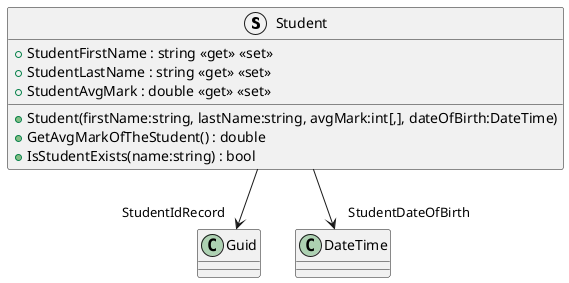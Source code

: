 @startuml
struct Student {
    + Student(firstName:string, lastName:string, avgMark:int[,], dateOfBirth:DateTime)
    + StudentFirstName : string <<get>> <<set>>
    + StudentLastName : string <<get>> <<set>>
    + StudentAvgMark : double <<get>> <<set>>
    + GetAvgMarkOfTheStudent() : double
    + IsStudentExists(name:string) : bool
}
Student --> "StudentIdRecord" Guid
Student --> "StudentDateOfBirth" DateTime
@enduml
